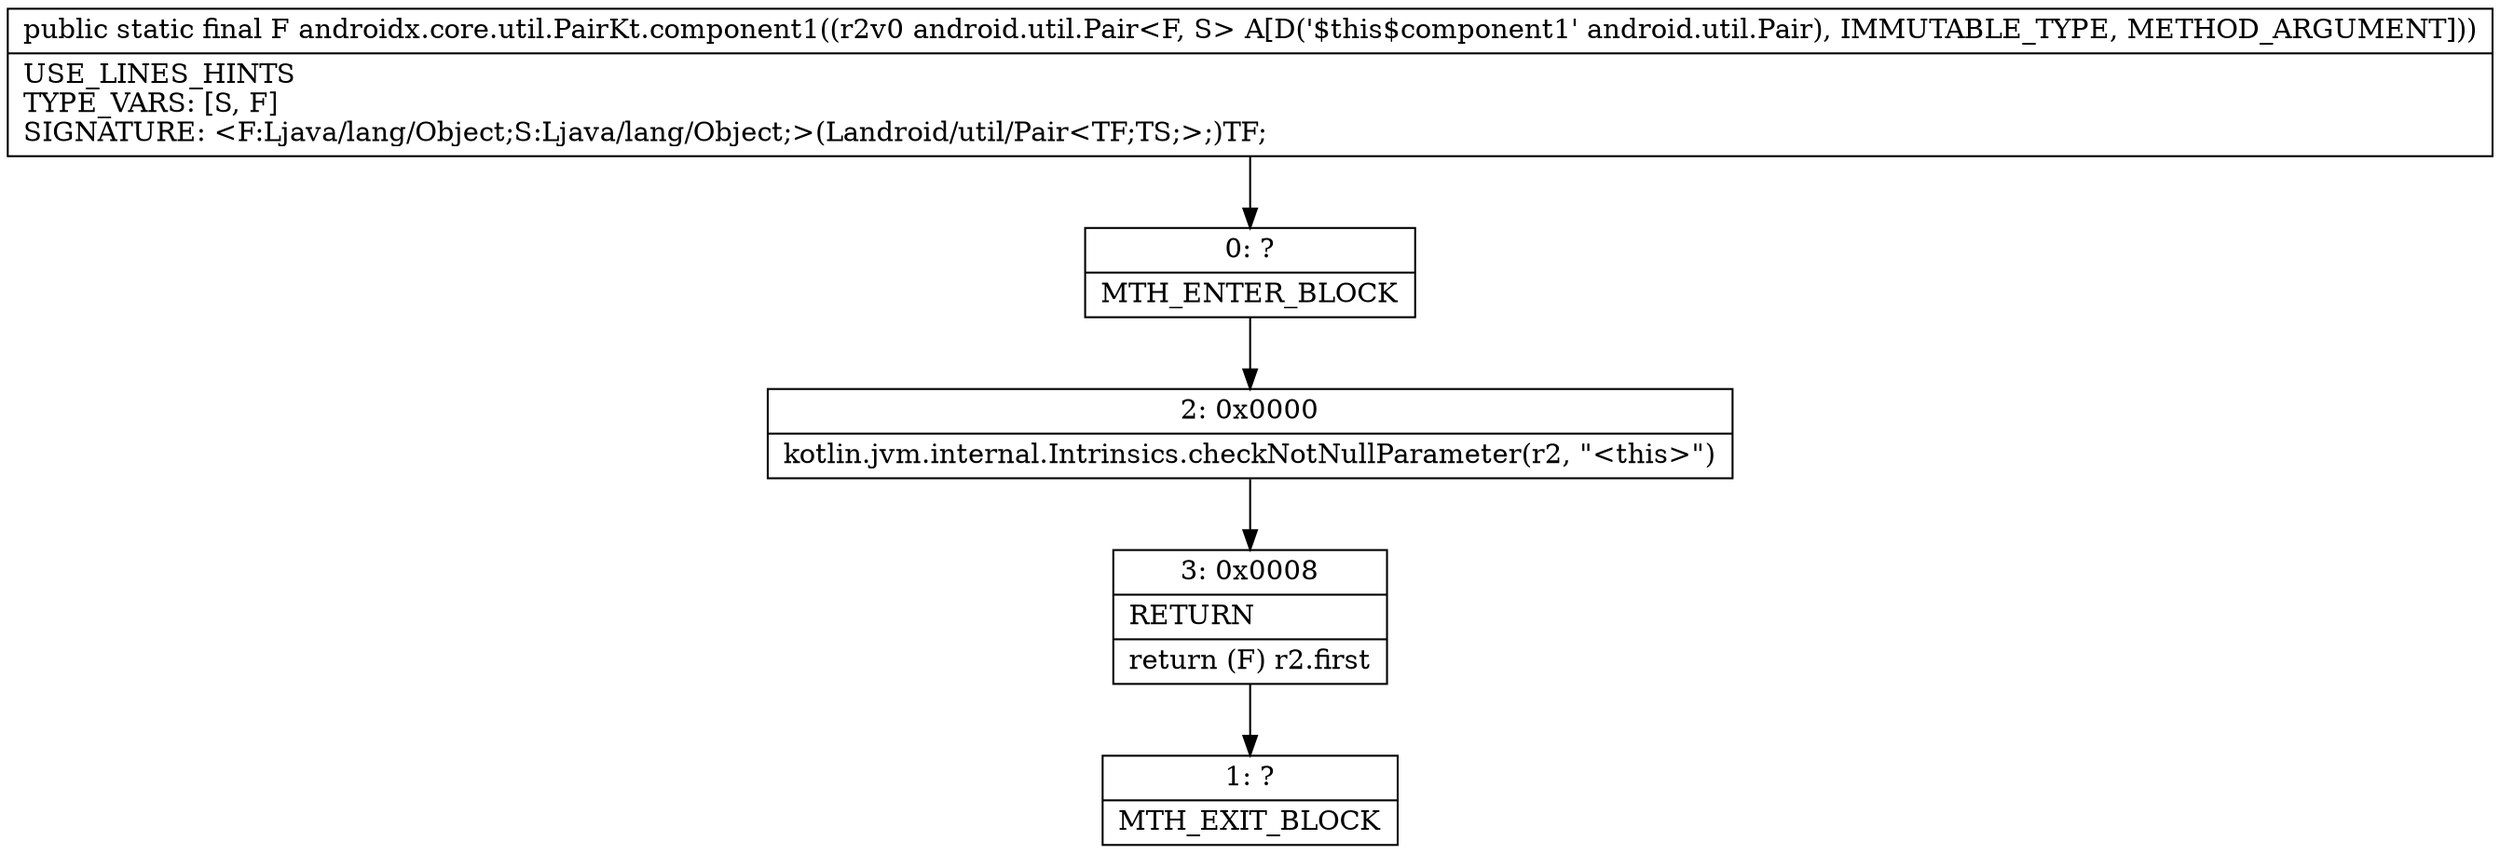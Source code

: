 digraph "CFG forandroidx.core.util.PairKt.component1(Landroid\/util\/Pair;)Ljava\/lang\/Object;" {
Node_0 [shape=record,label="{0\:\ ?|MTH_ENTER_BLOCK\l}"];
Node_2 [shape=record,label="{2\:\ 0x0000|kotlin.jvm.internal.Intrinsics.checkNotNullParameter(r2, \"\<this\>\")\l}"];
Node_3 [shape=record,label="{3\:\ 0x0008|RETURN\l|return (F) r2.first\l}"];
Node_1 [shape=record,label="{1\:\ ?|MTH_EXIT_BLOCK\l}"];
MethodNode[shape=record,label="{public static final F androidx.core.util.PairKt.component1((r2v0 android.util.Pair\<F, S\> A[D('$this$component1' android.util.Pair), IMMUTABLE_TYPE, METHOD_ARGUMENT]))  | USE_LINES_HINTS\lTYPE_VARS: [S, F]\lSIGNATURE: \<F:Ljava\/lang\/Object;S:Ljava\/lang\/Object;\>(Landroid\/util\/Pair\<TF;TS;\>;)TF;\l}"];
MethodNode -> Node_0;Node_0 -> Node_2;
Node_2 -> Node_3;
Node_3 -> Node_1;
}

